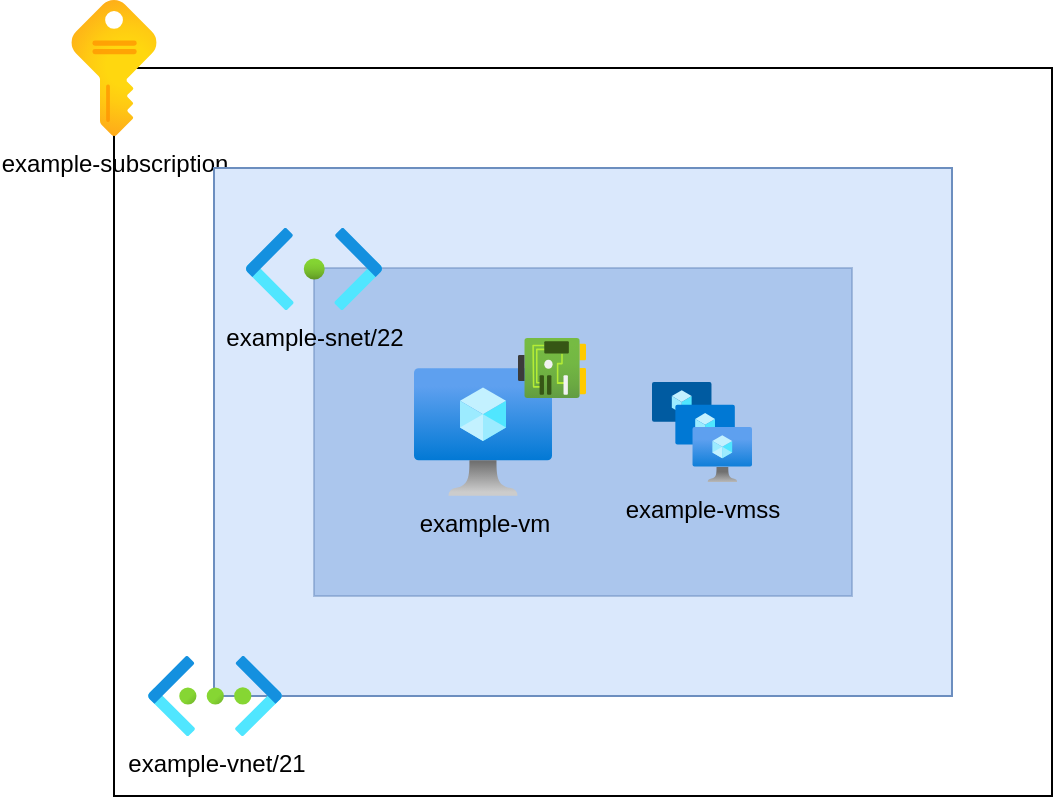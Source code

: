 <mxfile version="25.0.1">
	<diagram name="Page-1" id="df6dcf3fde5f44a79e4922e9022aae63">
		<mxGraphModel dx="2074" dy="1196" grid="1" gridSize="10" guides="1" tooltips="1" connect="1" arrows="1" fold="1" page="1" pageScale="1" pageWidth="850" pageHeight="1100" math="0" shadow="0">
			<root>
				<mxCell id="0" />
				<mxCell id="1" parent="0" />
				<mxCell value="" style="rounded=0;whiteSpace=wrap;html=1;" id="d3e23033167c45d790609aa3f4c4c007" parent="1" vertex="1">
					<mxGeometry x="0" y="0" width="469" height="364" as="geometry" />
				</mxCell>
				<mxCell parent="1" vertex="1" value="" style="rounded=0;whiteSpace=wrap;html=1;;fillColor=#dae8fc;strokeColor=#6c8ebf" id="465bb9ac515a46a58c9ab3ea63ea2bd6">
					<mxGeometry x="50" y="50" width="369" height="264" as="geometry" />
				</mxCell>
				<mxCell id="b691220305c049159460ef20aa529087" parent="465bb9ac515a46a58c9ab3ea63ea2bd6" vertex="1" value="" style="rounded=0;whiteSpace=wrap;html=1;;fillColor=#7EA6E0;strokeColor=#6c8ebf;opacity=50;">
					<mxGeometry x="50" y="50" width="269" height="164" as="geometry" />
				</mxCell>
				<mxCell value="" style="group" connectable="0" id="122107d720d44006a983c69f96cef034" parent="b691220305c049159460ef20aa529087" vertex="1">
					<mxGeometry x="50" y="50" width="69" height="64" as="geometry" />
				</mxCell>
				<mxCell style="image;aspect=fixed;html=1;points=[];align=center;fontSize=12;image=img/lib/azure2/compute/Virtual_Machine.svg;labelBackgroundColor=none;" value="example-vm" id="a7eae8c56bb44bf487ea4b017a721dd9" parent="122107d720d44006a983c69f96cef034" vertex="1">
					<mxGeometry x="0" y="0" width="69" height="64" as="geometry" />
				</mxCell>
				<mxCell style="image;aspect=fixed;html=1;points=[];align=center;fontSize=12;image=img/lib/azure2/networking/Subnet.svg;labelBackgroundColor=none;" value="example-snet/22" id="e36c035f411f4205be7cf684bc613a70" parent="b691220305c049159460ef20aa529087" vertex="1">
					<mxGeometry x="-34" y="-20" width="68" height="41" as="geometry" />
				</mxCell>
				<mxCell style="image;aspect=fixed;html=1;points=[];align=center;fontSize=12;image=img/lib/azure2/networking/Virtual_Networks.svg;labelBackgroundColor=none;" value="example-vnet/21" id="4c8e9051ca7b465cb561d23c1c92f000" parent="465bb9ac515a46a58c9ab3ea63ea2bd6" vertex="1">
					<mxGeometry x="-33" y="244" width="67" height="40" as="geometry" />
				</mxCell>
				<mxCell style="image;aspect=fixed;html=1;points=[];align=center;fontSize=12;image=img/lib/azure2/general/Subscriptions.svg;labelBackgroundColor=none;" value="example-subscription" id="34e53258770b4ae0b16e230f1769fe52" parent="d3e23033167c45d790609aa3f4c4c007" vertex="1">
					<mxGeometry x="-34" y="-34" width="68" height="68" as="geometry" />
				</mxCell>
				<mxCell id="cc206ca3af784c0081113801b80208ed" parent="b691220305c049159460ef20aa529087" vertex="1" style="image;aspect=fixed;html=1;points=[];align=center;fontSize=12;image=img/lib/azure2/compute/VM_Scale_Sets.svg;labelBackgroundColor=none;" value="example-vmss">
					<mxGeometry x="169" y="57" width="50" height="50" as="geometry" />
				</mxCell>
				<mxCell style="image;aspect=fixed;html=1;points=[];align=center;fontSize=12;image=img/lib/azure2/networking/Network_Interfaces.svg;labelBackgroundColor=none;" value="" id="dba504c73a284ea1bcda28f8c3e1d726" parent="122107d720d44006a983c69f96cef034" vertex="1">
					<mxGeometry x="52" y="-15" width="34" height="30" as="geometry" />
				</mxCell>
			</root>
		</mxGraphModel>
	</diagram>
</mxfile>
